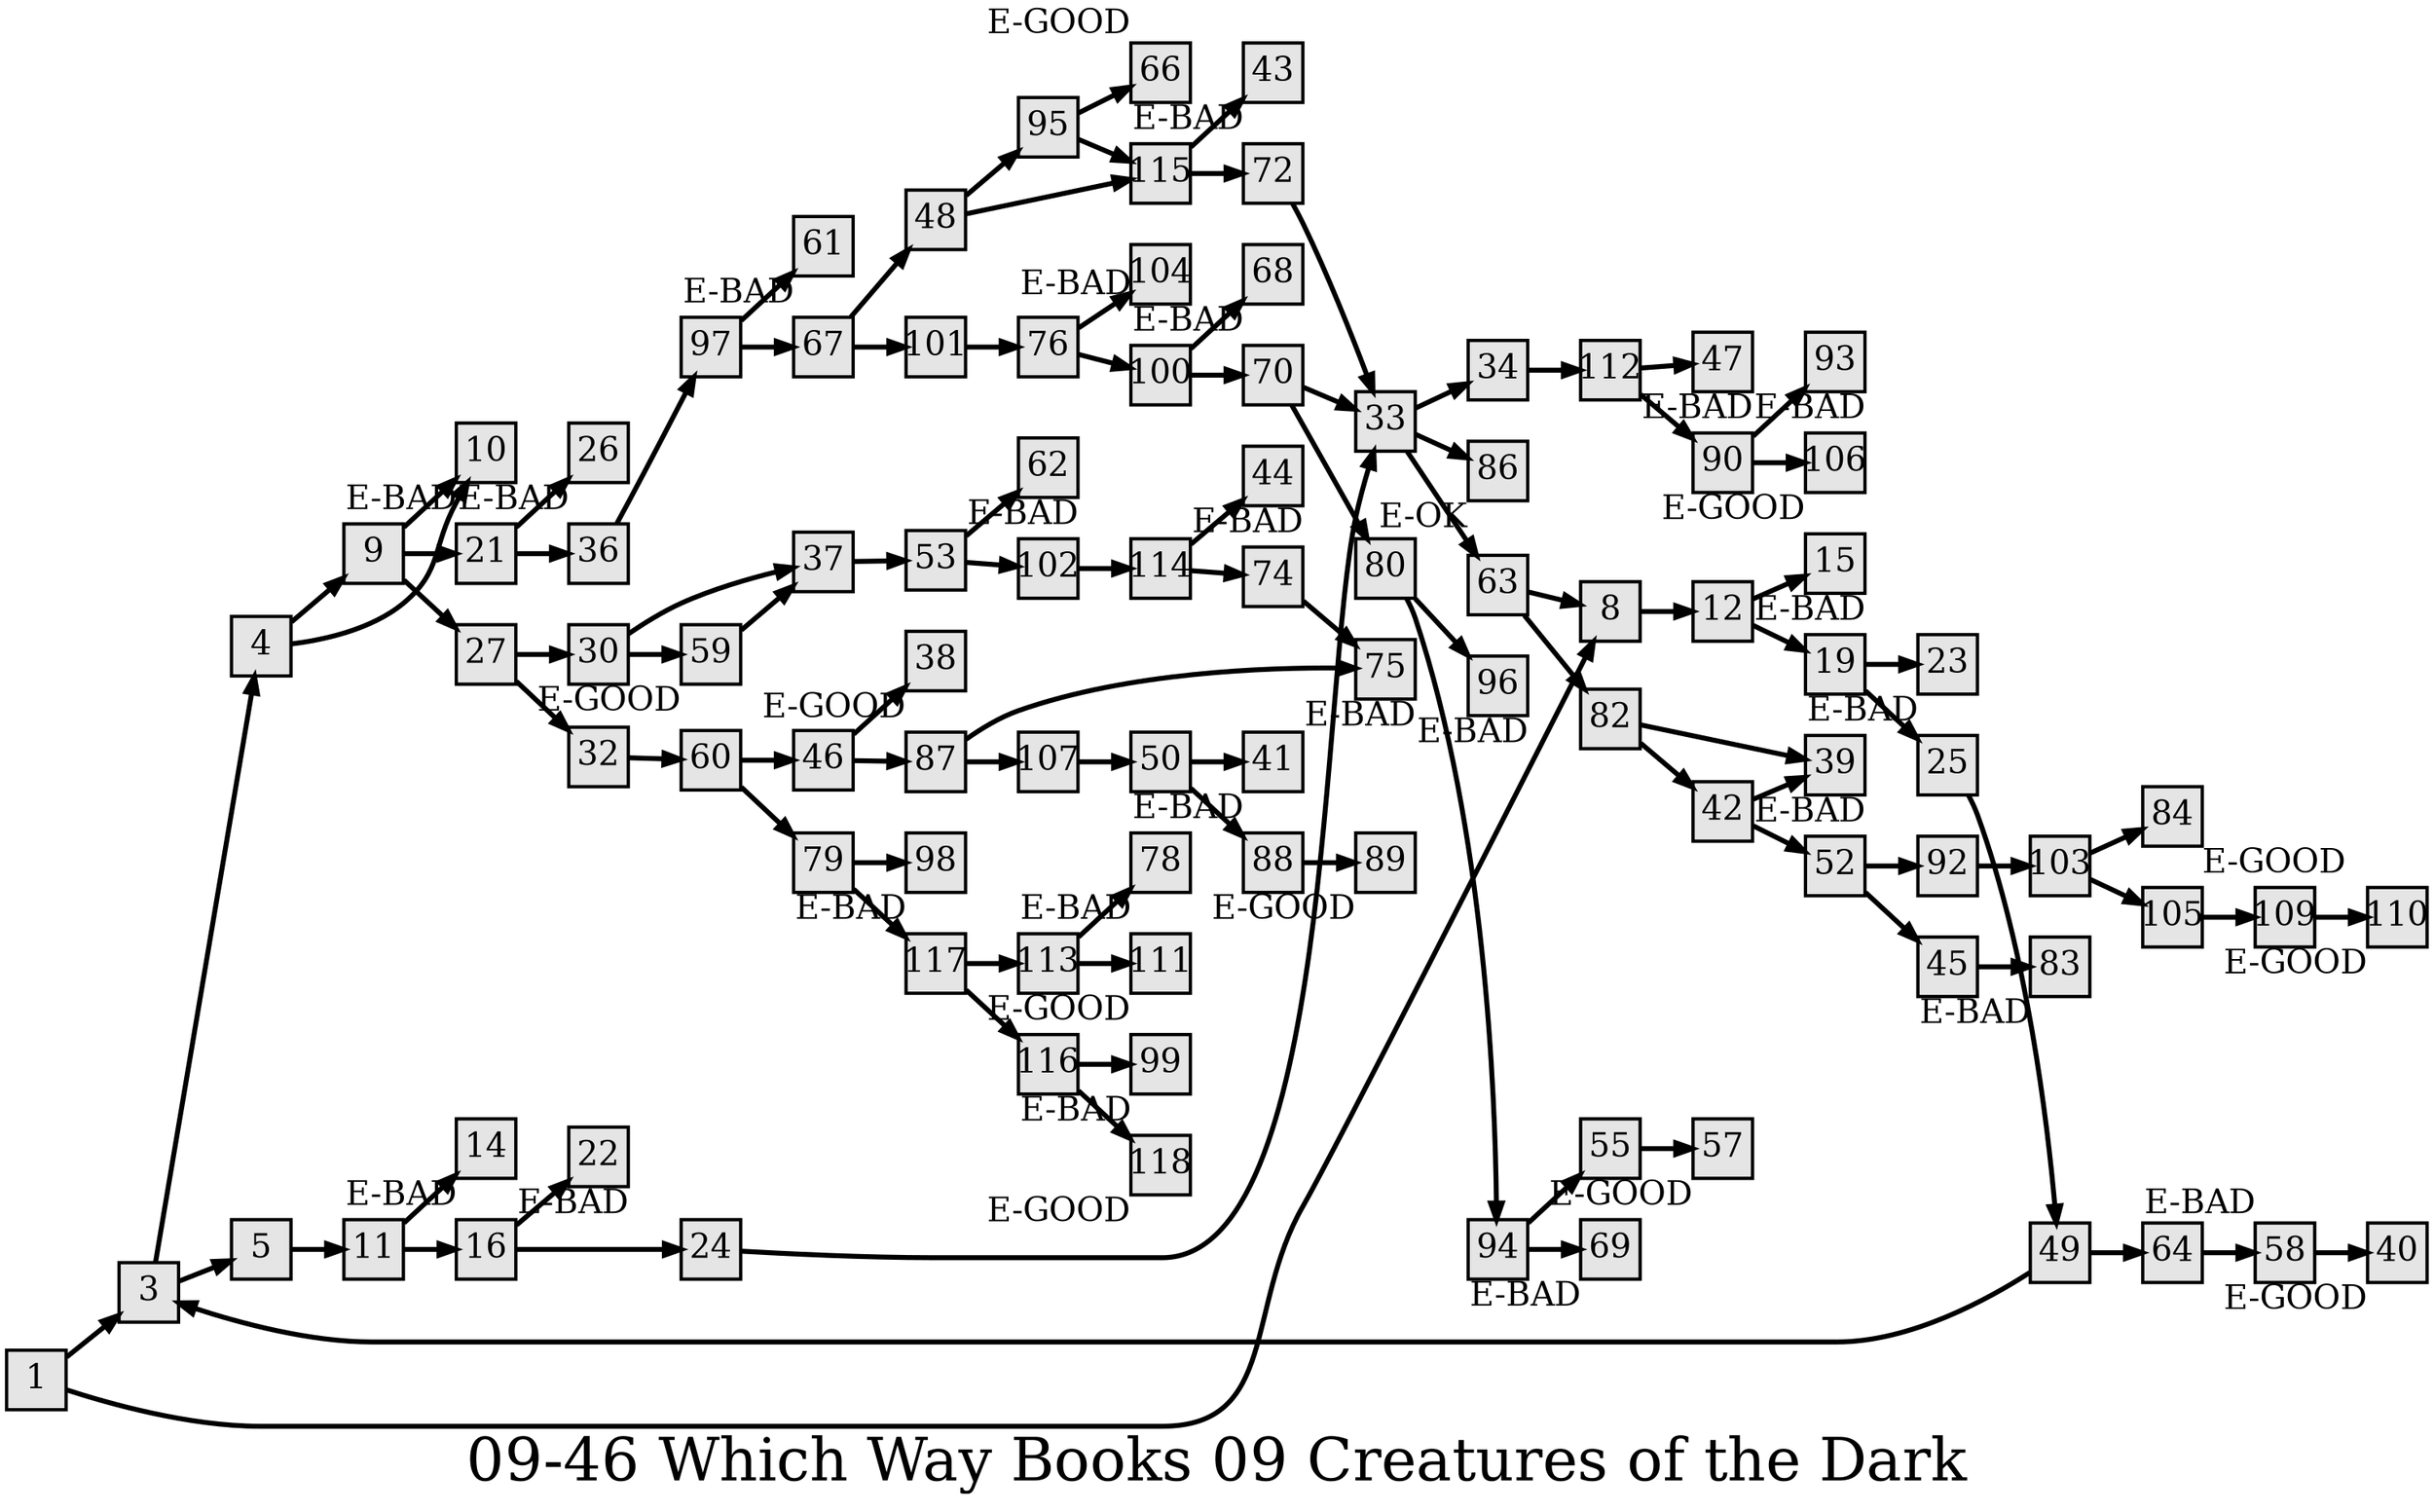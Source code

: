 digraph g{
  graph [ label="09-46 Which Way Books 09 Creatures of the Dark" rankdir=LR, ordering=out, fontsize=36, nodesep="0.35", ranksep="0.45"];
  node  [shape=rect, penwidth=2, fontsize=20, style=filled, fillcolor=grey90, margin="0,0", labelfloat=true, regular=true, fixedsize=true];
  edge  [labelfloat=true, penwidth=3, fontsize=12];
  // ---;
  // group  : Katz;
  // id     :;
  // gbid   :;
  // series :;
  // title  :;
  // author :;
  // credit:;
  // - name : Juliet Way-Henthorne;
  // role : encoder;
  // date : 2017-09-01;
  // - name : Jeremy Douglass;
  // role : editor;
  // date : 2017-10-19;
  // render:;
  // - name   : small;
  // styles : gvStyles-small.txt;
  // engine : dot;
  // comment: >;
  
  // ---;
  
  // From | To | Label;
  
  1 -> 3;
  1 -> 8;
  3 -> 4;
  3 -> 5;
  4 -> 9;
  4 -> 10;
  5 -> 11;
  8 -> 12;
  9 -> 10;
  9 -> 21;
  9 -> 27;
  10	[ xlabel="E-BAD" ];
  11 -> 14;
  11 -> 16;
  12 -> 15;
  12 -> 19;
  14	[ xlabel="E-BAD" ];
  15	[ xlabel="E-BAD" ];
  16 -> 22;
  16 -> 24;
  19 -> 23;
  19 -> 25;
  21 -> 26;
  21 -> 36;
  22	[ xlabel="E-BAD" ];
  23	[ xlabel="E-BAD" ];
  24 -> 33;
  25 -> 49;
  26	[ xlabel="E-BAD" ];
  27 -> 30;
  27 -> 32;
  30 -> 37;
  30 -> 59;
  32 -> 60;
  33 -> 34;
  33 -> 63;
  33 -> 86;
  36 -> 97;
  37 -> 53;
  38	[ xlabel="E-GOOD" ];
  39	[ xlabel="E-BAD" ];
  40	[ xlabel="E-GOOD" ];
  41	[ xlabel="E-BAD" ];
  42 -> 39;
  42 -> 52;
  43	[ xlabel="E-BAD" ];
  44	[ xlabel="E-BAD" ];
  45 -> 83;
  34 -> 112;
  46 -> 38;
  46 -> 87;
  47	[ xlabel="E-BAD" ];
  48 -> 95;
  48 -> 115;
  49 -> 64;
  49 -> 3;
  50 -> 41;
  50 -> 88;
  52 -> 92;
  52 -> 45;
  53 -> 62;
  53 -> 102;
  55 -> 57;
  57	[ xlabel="E-GOOD" ];
  58 -> 40;
  58	[ xlabel="E-BAD" ];
  59	[ xlabel="E-GOOD" ];
  59 -> 37;
  60 -> 46;
  60 -> 79;
  61	[ xlabel="E-BAD" ];
  62	[ xlabel="E-BAD" ];
  63 -> 8;
  63 -> 82;
  64 -> 58;
  66	[ xlabel="E-GOOD" ];
  67 -> 48;
  67 -> 101;
  68	[ xlabel="E-BAD" ];
  69	[ xlabel="E-BAD" ];
  70 -> 33;
  70 -> 80;
  72 -> 33;
  74 -> 75;
  75	[ xlabel="E-BAD" ];
  76 -> 100;
  76 -> 104;
  78	[ xlabel="E-BAD" ];
  79 -> 98;
  79 -> 117;
  80 -> 94;
  80 -> 96;
  82 -> 39;
  82 -> 42;
  83	[ xlabel="E-BAD" ];
  84	[ xlabel="E-GOOD" ];
  86	[ xlabel="E-OK" ];
  87 -> 75;
  87 -> 107;
  88 -> 89;
  89	[ xlabel="E-GOOD" ];
  90 -> 93;
  90 -> 106;
  92 -> 103;
  93	[ xlabel="E-BAD" ];
  94 -> 55;
  94 -> 69;
  95 -> 66;
  95 -> 115;
  96	[ xlabel="E-BAD" ];
  97 -> 61;
  97 -> 67;
  98	[ xlabel="E-BAD" ];
  99	[ xlabel="E-BAD" ];
  100 -> 68;
  100 -> 70;
  101 -> 76;
  102 -> 114;
  103 -> 84;
  103 -> 105;
  104	[ xlabel="E-BAD" ];
  105 -> 109;
  106	[ xlabel="E-GOOD" ];
  107 -> 50;
  109 -> 110;
  110	[ xlabel="E-GOOD" ];
  111	[ xlabel="E-GOOD" ];
  112 -> 47;
  112 -> 90;
  113 -> 78;
  113 -> 111;
  114 -> 44;
  114 -> 74;
  115 -> 43;
  115 -> 72;
  116 -> 99;
  116 -> 118;
  117 -> 113;
  117 -> 116;
  118	[ xlabel="E-GOOD" ];
}

